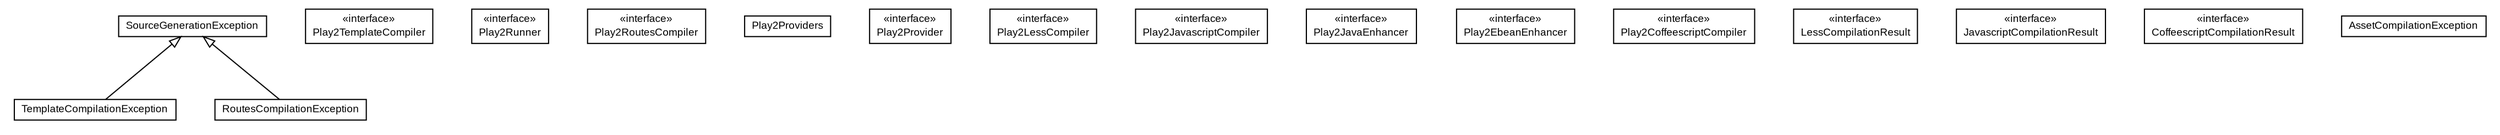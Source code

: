#!/usr/local/bin/dot
#
# Class diagram 
# Generated by UMLGraph version R5_6-24-gf6e263 (http://www.umlgraph.org/)
#

digraph G {
	edge [fontname="arial",fontsize=10,labelfontname="arial",labelfontsize=10];
	node [fontname="arial",fontsize=10,shape=plaintext];
	nodesep=0.25;
	ranksep=0.5;
	// com.google.code.play2.provider.api.TemplateCompilationException
	c0 [label=<<table title="com.google.code.play2.provider.api.TemplateCompilationException" border="0" cellborder="1" cellspacing="0" cellpadding="2" port="p" href="./TemplateCompilationException.html">
		<tr><td><table border="0" cellspacing="0" cellpadding="1">
<tr><td align="center" balign="center"> TemplateCompilationException </td></tr>
		</table></td></tr>
		</table>>, URL="./TemplateCompilationException.html", fontname="arial", fontcolor="black", fontsize=9.0];
	// com.google.code.play2.provider.api.SourceGenerationException
	c1 [label=<<table title="com.google.code.play2.provider.api.SourceGenerationException" border="0" cellborder="1" cellspacing="0" cellpadding="2" port="p" href="./SourceGenerationException.html">
		<tr><td><table border="0" cellspacing="0" cellpadding="1">
<tr><td align="center" balign="center"> SourceGenerationException </td></tr>
		</table></td></tr>
		</table>>, URL="./SourceGenerationException.html", fontname="arial", fontcolor="black", fontsize=9.0];
	// com.google.code.play2.provider.api.RoutesCompilationException
	c2 [label=<<table title="com.google.code.play2.provider.api.RoutesCompilationException" border="0" cellborder="1" cellspacing="0" cellpadding="2" port="p" href="./RoutesCompilationException.html">
		<tr><td><table border="0" cellspacing="0" cellpadding="1">
<tr><td align="center" balign="center"> RoutesCompilationException </td></tr>
		</table></td></tr>
		</table>>, URL="./RoutesCompilationException.html", fontname="arial", fontcolor="black", fontsize=9.0];
	// com.google.code.play2.provider.api.Play2TemplateCompiler
	c3 [label=<<table title="com.google.code.play2.provider.api.Play2TemplateCompiler" border="0" cellborder="1" cellspacing="0" cellpadding="2" port="p" href="./Play2TemplateCompiler.html">
		<tr><td><table border="0" cellspacing="0" cellpadding="1">
<tr><td align="center" balign="center"> &#171;interface&#187; </td></tr>
<tr><td align="center" balign="center"> Play2TemplateCompiler </td></tr>
		</table></td></tr>
		</table>>, URL="./Play2TemplateCompiler.html", fontname="arial", fontcolor="black", fontsize=9.0];
	// com.google.code.play2.provider.api.Play2Runner
	c4 [label=<<table title="com.google.code.play2.provider.api.Play2Runner" border="0" cellborder="1" cellspacing="0" cellpadding="2" port="p" href="./Play2Runner.html">
		<tr><td><table border="0" cellspacing="0" cellpadding="1">
<tr><td align="center" balign="center"> &#171;interface&#187; </td></tr>
<tr><td align="center" balign="center"> Play2Runner </td></tr>
		</table></td></tr>
		</table>>, URL="./Play2Runner.html", fontname="arial", fontcolor="black", fontsize=9.0];
	// com.google.code.play2.provider.api.Play2RoutesCompiler
	c5 [label=<<table title="com.google.code.play2.provider.api.Play2RoutesCompiler" border="0" cellborder="1" cellspacing="0" cellpadding="2" port="p" href="./Play2RoutesCompiler.html">
		<tr><td><table border="0" cellspacing="0" cellpadding="1">
<tr><td align="center" balign="center"> &#171;interface&#187; </td></tr>
<tr><td align="center" balign="center"> Play2RoutesCompiler </td></tr>
		</table></td></tr>
		</table>>, URL="./Play2RoutesCompiler.html", fontname="arial", fontcolor="black", fontsize=9.0];
	// com.google.code.play2.provider.api.Play2Providers
	c6 [label=<<table title="com.google.code.play2.provider.api.Play2Providers" border="0" cellborder="1" cellspacing="0" cellpadding="2" port="p" href="./Play2Providers.html">
		<tr><td><table border="0" cellspacing="0" cellpadding="1">
<tr><td align="center" balign="center"> Play2Providers </td></tr>
		</table></td></tr>
		</table>>, URL="./Play2Providers.html", fontname="arial", fontcolor="black", fontsize=9.0];
	// com.google.code.play2.provider.api.Play2Provider
	c7 [label=<<table title="com.google.code.play2.provider.api.Play2Provider" border="0" cellborder="1" cellspacing="0" cellpadding="2" port="p" href="./Play2Provider.html">
		<tr><td><table border="0" cellspacing="0" cellpadding="1">
<tr><td align="center" balign="center"> &#171;interface&#187; </td></tr>
<tr><td align="center" balign="center"> Play2Provider </td></tr>
		</table></td></tr>
		</table>>, URL="./Play2Provider.html", fontname="arial", fontcolor="black", fontsize=9.0];
	// com.google.code.play2.provider.api.Play2LessCompiler
	c8 [label=<<table title="com.google.code.play2.provider.api.Play2LessCompiler" border="0" cellborder="1" cellspacing="0" cellpadding="2" port="p" href="./Play2LessCompiler.html">
		<tr><td><table border="0" cellspacing="0" cellpadding="1">
<tr><td align="center" balign="center"> &#171;interface&#187; </td></tr>
<tr><td align="center" balign="center"> Play2LessCompiler </td></tr>
		</table></td></tr>
		</table>>, URL="./Play2LessCompiler.html", fontname="arial", fontcolor="black", fontsize=9.0];
	// com.google.code.play2.provider.api.Play2JavascriptCompiler
	c9 [label=<<table title="com.google.code.play2.provider.api.Play2JavascriptCompiler" border="0" cellborder="1" cellspacing="0" cellpadding="2" port="p" href="./Play2JavascriptCompiler.html">
		<tr><td><table border="0" cellspacing="0" cellpadding="1">
<tr><td align="center" balign="center"> &#171;interface&#187; </td></tr>
<tr><td align="center" balign="center"> Play2JavascriptCompiler </td></tr>
		</table></td></tr>
		</table>>, URL="./Play2JavascriptCompiler.html", fontname="arial", fontcolor="black", fontsize=9.0];
	// com.google.code.play2.provider.api.Play2JavaEnhancer
	c10 [label=<<table title="com.google.code.play2.provider.api.Play2JavaEnhancer" border="0" cellborder="1" cellspacing="0" cellpadding="2" port="p" href="./Play2JavaEnhancer.html">
		<tr><td><table border="0" cellspacing="0" cellpadding="1">
<tr><td align="center" balign="center"> &#171;interface&#187; </td></tr>
<tr><td align="center" balign="center"> Play2JavaEnhancer </td></tr>
		</table></td></tr>
		</table>>, URL="./Play2JavaEnhancer.html", fontname="arial", fontcolor="black", fontsize=9.0];
	// com.google.code.play2.provider.api.Play2EbeanEnhancer
	c11 [label=<<table title="com.google.code.play2.provider.api.Play2EbeanEnhancer" border="0" cellborder="1" cellspacing="0" cellpadding="2" port="p" href="./Play2EbeanEnhancer.html">
		<tr><td><table border="0" cellspacing="0" cellpadding="1">
<tr><td align="center" balign="center"> &#171;interface&#187; </td></tr>
<tr><td align="center" balign="center"> Play2EbeanEnhancer </td></tr>
		</table></td></tr>
		</table>>, URL="./Play2EbeanEnhancer.html", fontname="arial", fontcolor="black", fontsize=9.0];
	// com.google.code.play2.provider.api.Play2CoffeescriptCompiler
	c12 [label=<<table title="com.google.code.play2.provider.api.Play2CoffeescriptCompiler" border="0" cellborder="1" cellspacing="0" cellpadding="2" port="p" href="./Play2CoffeescriptCompiler.html">
		<tr><td><table border="0" cellspacing="0" cellpadding="1">
<tr><td align="center" balign="center"> &#171;interface&#187; </td></tr>
<tr><td align="center" balign="center"> Play2CoffeescriptCompiler </td></tr>
		</table></td></tr>
		</table>>, URL="./Play2CoffeescriptCompiler.html", fontname="arial", fontcolor="black", fontsize=9.0];
	// com.google.code.play2.provider.api.LessCompilationResult
	c13 [label=<<table title="com.google.code.play2.provider.api.LessCompilationResult" border="0" cellborder="1" cellspacing="0" cellpadding="2" port="p" href="./LessCompilationResult.html">
		<tr><td><table border="0" cellspacing="0" cellpadding="1">
<tr><td align="center" balign="center"> &#171;interface&#187; </td></tr>
<tr><td align="center" balign="center"> LessCompilationResult </td></tr>
		</table></td></tr>
		</table>>, URL="./LessCompilationResult.html", fontname="arial", fontcolor="black", fontsize=9.0];
	// com.google.code.play2.provider.api.JavascriptCompilationResult
	c14 [label=<<table title="com.google.code.play2.provider.api.JavascriptCompilationResult" border="0" cellborder="1" cellspacing="0" cellpadding="2" port="p" href="./JavascriptCompilationResult.html">
		<tr><td><table border="0" cellspacing="0" cellpadding="1">
<tr><td align="center" balign="center"> &#171;interface&#187; </td></tr>
<tr><td align="center" balign="center"> JavascriptCompilationResult </td></tr>
		</table></td></tr>
		</table>>, URL="./JavascriptCompilationResult.html", fontname="arial", fontcolor="black", fontsize=9.0];
	// com.google.code.play2.provider.api.CoffeescriptCompilationResult
	c15 [label=<<table title="com.google.code.play2.provider.api.CoffeescriptCompilationResult" border="0" cellborder="1" cellspacing="0" cellpadding="2" port="p" href="./CoffeescriptCompilationResult.html">
		<tr><td><table border="0" cellspacing="0" cellpadding="1">
<tr><td align="center" balign="center"> &#171;interface&#187; </td></tr>
<tr><td align="center" balign="center"> CoffeescriptCompilationResult </td></tr>
		</table></td></tr>
		</table>>, URL="./CoffeescriptCompilationResult.html", fontname="arial", fontcolor="black", fontsize=9.0];
	// com.google.code.play2.provider.api.AssetCompilationException
	c16 [label=<<table title="com.google.code.play2.provider.api.AssetCompilationException" border="0" cellborder="1" cellspacing="0" cellpadding="2" port="p" href="./AssetCompilationException.html">
		<tr><td><table border="0" cellspacing="0" cellpadding="1">
<tr><td align="center" balign="center"> AssetCompilationException </td></tr>
		</table></td></tr>
		</table>>, URL="./AssetCompilationException.html", fontname="arial", fontcolor="black", fontsize=9.0];
	//com.google.code.play2.provider.api.TemplateCompilationException extends com.google.code.play2.provider.api.SourceGenerationException
	c1:p -> c0:p [dir=back,arrowtail=empty];
	//com.google.code.play2.provider.api.RoutesCompilationException extends com.google.code.play2.provider.api.SourceGenerationException
	c1:p -> c2:p [dir=back,arrowtail=empty];
}

